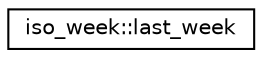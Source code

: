 digraph "Graphical Class Hierarchy"
{
 // LATEX_PDF_SIZE
  edge [fontname="Helvetica",fontsize="10",labelfontname="Helvetica",labelfontsize="10"];
  node [fontname="Helvetica",fontsize="10",shape=record];
  rankdir="LR";
  Node0 [label="iso_week::last_week",height=0.2,width=0.4,color="black", fillcolor="white", style="filled",URL="$structiso__week_1_1last__week.html",tooltip=" "];
}
